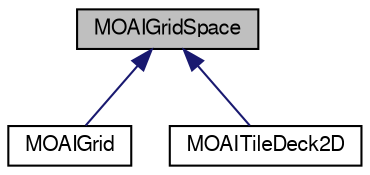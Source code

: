 digraph G
{
  edge [fontname="FreeSans",fontsize="10",labelfontname="FreeSans",labelfontsize="10"];
  node [fontname="FreeSans",fontsize="10",shape=record];
  Node1 [label="MOAIGridSpace",height=0.2,width=0.4,color="black", fillcolor="grey75", style="filled" fontcolor="black"];
  Node1 -> Node2 [dir=back,color="midnightblue",fontsize="10",style="solid",fontname="FreeSans"];
  Node2 [label="MOAIGrid",height=0.2,width=0.4,color="black", fillcolor="white", style="filled",URL="$class_m_o_a_i_grid.html",tooltip="Grid data object. Grid cells are indexed starting and (1,1). Grid indices will wrap if out of range..."];
  Node1 -> Node3 [dir=back,color="midnightblue",fontsize="10",style="solid",fontname="FreeSans"];
  Node3 [label="MOAITileDeck2D",height=0.2,width=0.4,color="black", fillcolor="white", style="filled",URL="$class_m_o_a_i_tile_deck2_d.html",tooltip="Subdivides a single texture into uniform tiles enumerated from the texture&#39;s left top to right bo..."];
}

